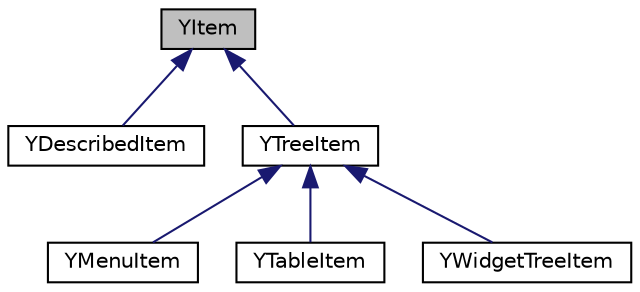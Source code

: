 digraph "YItem"
{
 // LATEX_PDF_SIZE
  edge [fontname="Helvetica",fontsize="10",labelfontname="Helvetica",labelfontsize="10"];
  node [fontname="Helvetica",fontsize="10",shape=record];
  Node1 [label="YItem",height=0.2,width=0.4,color="black", fillcolor="grey75", style="filled", fontcolor="black",tooltip=" "];
  Node1 -> Node2 [dir="back",color="midnightblue",fontsize="10",style="solid",fontname="Helvetica"];
  Node2 [label="YDescribedItem",height=0.2,width=0.4,color="black", fillcolor="white", style="filled",URL="$classYDescribedItem.html",tooltip=" "];
  Node1 -> Node3 [dir="back",color="midnightblue",fontsize="10",style="solid",fontname="Helvetica"];
  Node3 [label="YTreeItem",height=0.2,width=0.4,color="black", fillcolor="white", style="filled",URL="$classYTreeItem.html",tooltip=" "];
  Node3 -> Node4 [dir="back",color="midnightblue",fontsize="10",style="solid",fontname="Helvetica"];
  Node4 [label="YMenuItem",height=0.2,width=0.4,color="black", fillcolor="white", style="filled",URL="$classYMenuItem.html",tooltip=" "];
  Node3 -> Node5 [dir="back",color="midnightblue",fontsize="10",style="solid",fontname="Helvetica"];
  Node5 [label="YTableItem",height=0.2,width=0.4,color="black", fillcolor="white", style="filled",URL="$classYTableItem.html",tooltip=" "];
  Node3 -> Node6 [dir="back",color="midnightblue",fontsize="10",style="solid",fontname="Helvetica"];
  Node6 [label="YWidgetTreeItem",height=0.2,width=0.4,color="black", fillcolor="white", style="filled",URL="$classYWidgetTreeItem.html",tooltip=" "];
}
